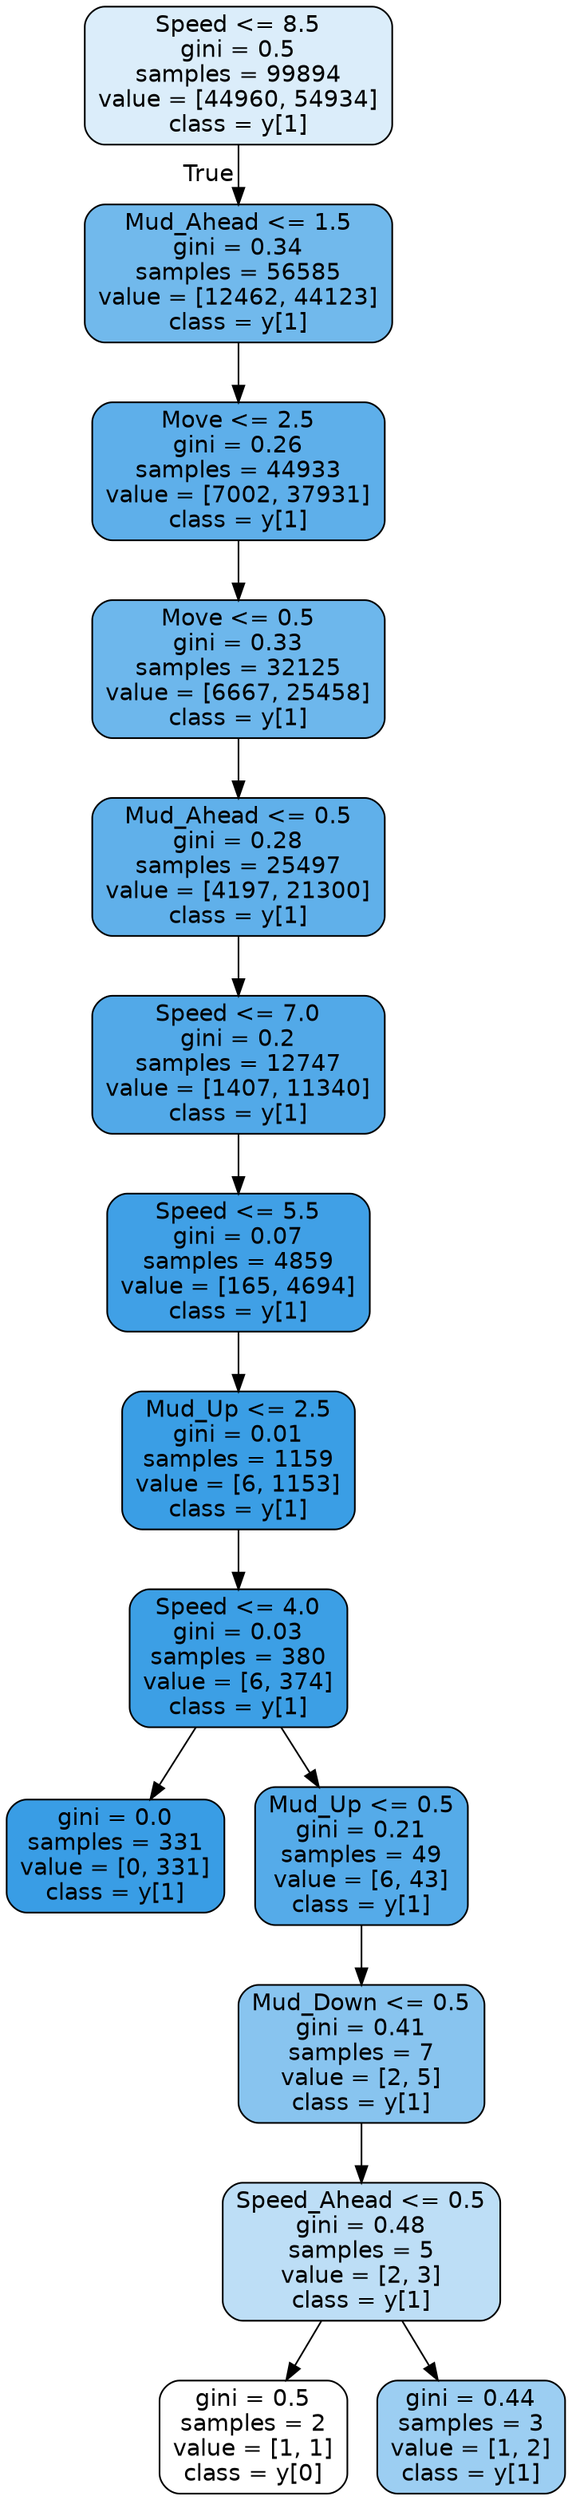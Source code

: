 digraph Tree {
node [shape=box, style="filled, rounded", color="black", fontname=helvetica] ;
edge [fontname=helvetica] ;
0 [label="Speed <= 8.5\ngini = 0.5\nsamples = 99894\nvalue = [44960, 54934]\nclass = y[1]", fillcolor="#dbedfa"] ;
1 [label="Mud_Ahead <= 1.5\ngini = 0.34\nsamples = 56585\nvalue = [12462, 44123]\nclass = y[1]", fillcolor="#71b9ec"] ;
0 -> 1 [labeldistance=2.5, labelangle=45, headlabel="True"] ;
2 [label="Move <= 2.5\ngini = 0.26\nsamples = 44933\nvalue = [7002, 37931]\nclass = y[1]", fillcolor="#5eafea"] ;
1 -> 2 ;
3 [label="Move <= 0.5\ngini = 0.33\nsamples = 32125\nvalue = [6667, 25458]\nclass = y[1]", fillcolor="#6db7ec"] ;
2 -> 3 ;
4 [label="Mud_Ahead <= 0.5\ngini = 0.28\nsamples = 25497\nvalue = [4197, 21300]\nclass = y[1]", fillcolor="#60b0ea"] ;
3 -> 4 ;
5 [label="Speed <= 7.0\ngini = 0.2\nsamples = 12747\nvalue = [1407, 11340]\nclass = y[1]", fillcolor="#52a9e8"] ;
4 -> 5 ;
6 [label="Speed <= 5.5\ngini = 0.07\nsamples = 4859\nvalue = [165, 4694]\nclass = y[1]", fillcolor="#40a0e6"] ;
5 -> 6 ;
7 [label="Mud_Up <= 2.5\ngini = 0.01\nsamples = 1159\nvalue = [6, 1153]\nclass = y[1]", fillcolor="#3a9ee5"] ;
6 -> 7 ;
8 [label="Speed <= 4.0\ngini = 0.03\nsamples = 380\nvalue = [6, 374]\nclass = y[1]", fillcolor="#3c9fe5"] ;
7 -> 8 ;
9 [label="gini = 0.0\nsamples = 331\nvalue = [0, 331]\nclass = y[1]", fillcolor="#399de5"] ;
8 -> 9 ;
10 [label="Mud_Up <= 0.5\ngini = 0.21\nsamples = 49\nvalue = [6, 43]\nclass = y[1]", fillcolor="#55abe9"] ;
8 -> 10 ;
11 [label="Mud_Down <= 0.5\ngini = 0.41\nsamples = 7\nvalue = [2, 5]\nclass = y[1]", fillcolor="#88c4ef"] ;
10 -> 11 ;
12 [label="Speed_Ahead <= 0.5\ngini = 0.48\nsamples = 5\nvalue = [2, 3]\nclass = y[1]", fillcolor="#bddef6"] ;
11 -> 12 ;
13 [label="gini = 0.5\nsamples = 2\nvalue = [1, 1]\nclass = y[0]", fillcolor="#ffffff"] ;
12 -> 13 ;
14 [label="gini = 0.44\nsamples = 3\nvalue = [1, 2]\nclass = y[1]", fillcolor="#9ccef2"] ;
12 -> 14 ;
}
